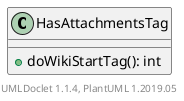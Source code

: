 @startuml

    class HasAttachmentsTag [[HasAttachmentsTag.html]] {
        +doWikiStartTag(): int
    }


    center footer UMLDoclet 1.1.4, PlantUML 1.2019.05
@enduml
